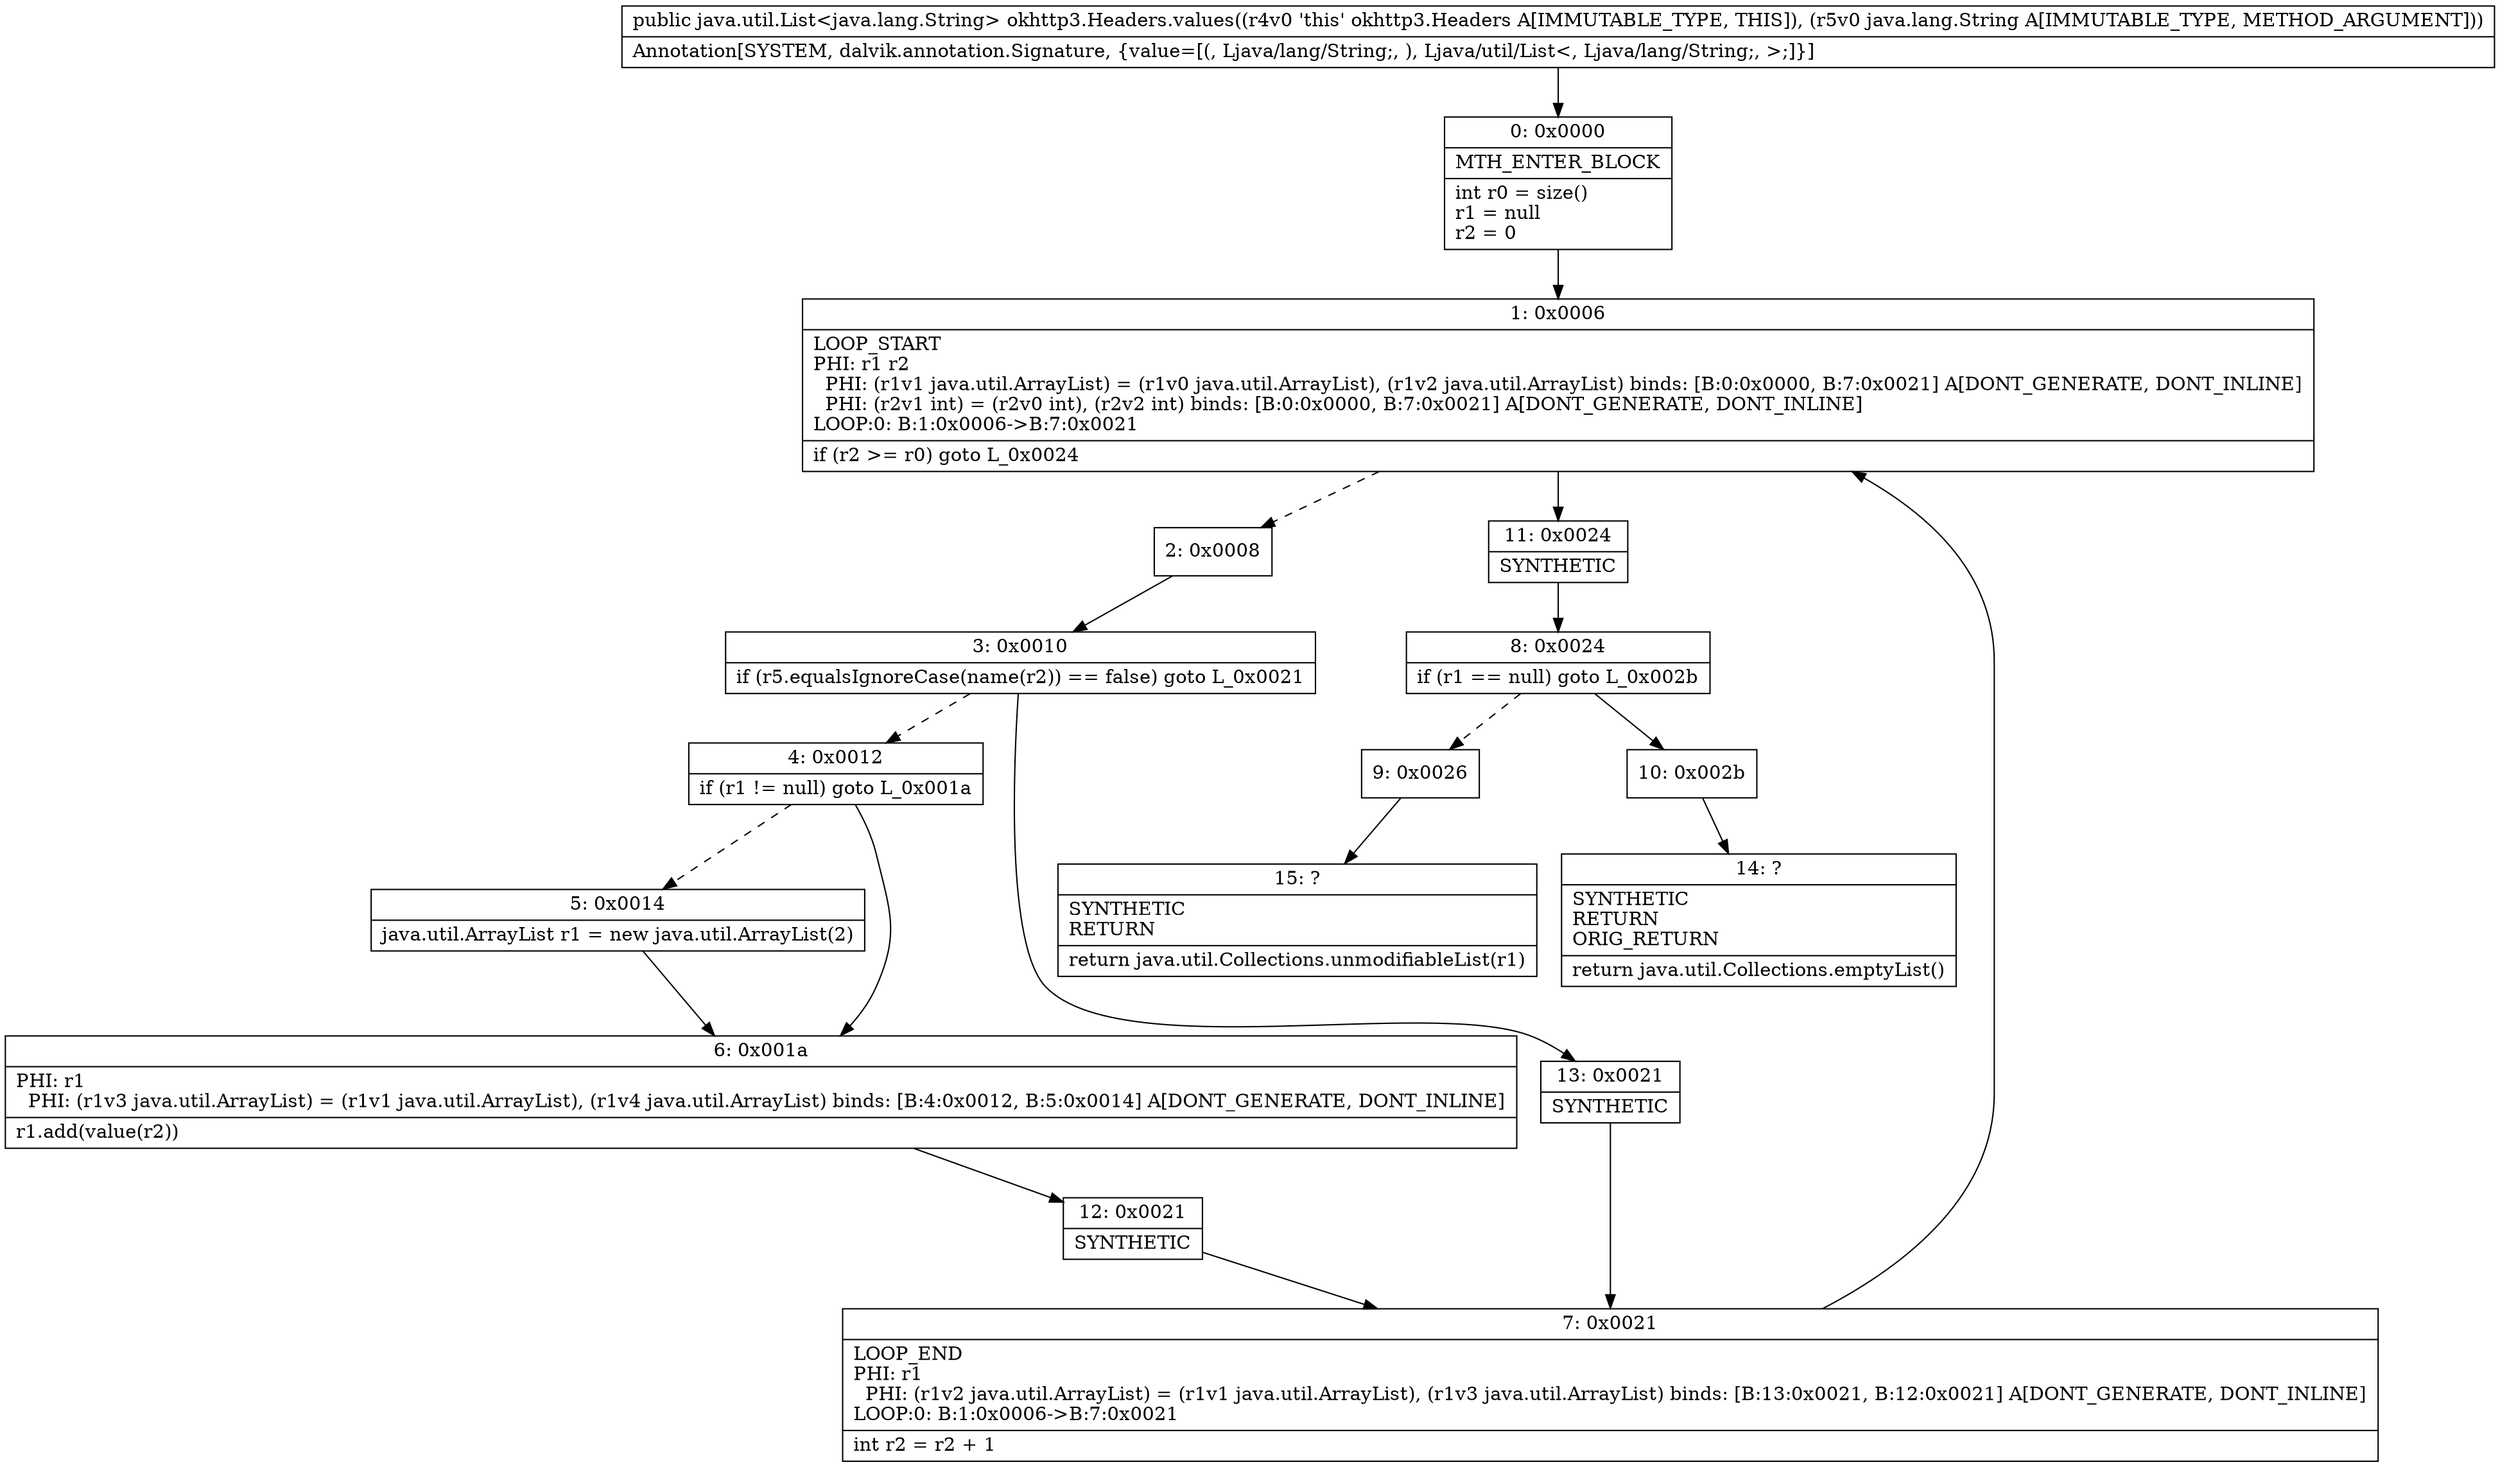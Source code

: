 digraph "CFG forokhttp3.Headers.values(Ljava\/lang\/String;)Ljava\/util\/List;" {
Node_0 [shape=record,label="{0\:\ 0x0000|MTH_ENTER_BLOCK\l|int r0 = size()\lr1 = null\lr2 = 0\l}"];
Node_1 [shape=record,label="{1\:\ 0x0006|LOOP_START\lPHI: r1 r2 \l  PHI: (r1v1 java.util.ArrayList) = (r1v0 java.util.ArrayList), (r1v2 java.util.ArrayList) binds: [B:0:0x0000, B:7:0x0021] A[DONT_GENERATE, DONT_INLINE]\l  PHI: (r2v1 int) = (r2v0 int), (r2v2 int) binds: [B:0:0x0000, B:7:0x0021] A[DONT_GENERATE, DONT_INLINE]\lLOOP:0: B:1:0x0006\-\>B:7:0x0021\l|if (r2 \>= r0) goto L_0x0024\l}"];
Node_2 [shape=record,label="{2\:\ 0x0008}"];
Node_3 [shape=record,label="{3\:\ 0x0010|if (r5.equalsIgnoreCase(name(r2)) == false) goto L_0x0021\l}"];
Node_4 [shape=record,label="{4\:\ 0x0012|if (r1 != null) goto L_0x001a\l}"];
Node_5 [shape=record,label="{5\:\ 0x0014|java.util.ArrayList r1 = new java.util.ArrayList(2)\l}"];
Node_6 [shape=record,label="{6\:\ 0x001a|PHI: r1 \l  PHI: (r1v3 java.util.ArrayList) = (r1v1 java.util.ArrayList), (r1v4 java.util.ArrayList) binds: [B:4:0x0012, B:5:0x0014] A[DONT_GENERATE, DONT_INLINE]\l|r1.add(value(r2))\l}"];
Node_7 [shape=record,label="{7\:\ 0x0021|LOOP_END\lPHI: r1 \l  PHI: (r1v2 java.util.ArrayList) = (r1v1 java.util.ArrayList), (r1v3 java.util.ArrayList) binds: [B:13:0x0021, B:12:0x0021] A[DONT_GENERATE, DONT_INLINE]\lLOOP:0: B:1:0x0006\-\>B:7:0x0021\l|int r2 = r2 + 1\l}"];
Node_8 [shape=record,label="{8\:\ 0x0024|if (r1 == null) goto L_0x002b\l}"];
Node_9 [shape=record,label="{9\:\ 0x0026}"];
Node_10 [shape=record,label="{10\:\ 0x002b}"];
Node_11 [shape=record,label="{11\:\ 0x0024|SYNTHETIC\l}"];
Node_12 [shape=record,label="{12\:\ 0x0021|SYNTHETIC\l}"];
Node_13 [shape=record,label="{13\:\ 0x0021|SYNTHETIC\l}"];
Node_14 [shape=record,label="{14\:\ ?|SYNTHETIC\lRETURN\lORIG_RETURN\l|return java.util.Collections.emptyList()\l}"];
Node_15 [shape=record,label="{15\:\ ?|SYNTHETIC\lRETURN\l|return java.util.Collections.unmodifiableList(r1)\l}"];
MethodNode[shape=record,label="{public java.util.List\<java.lang.String\> okhttp3.Headers.values((r4v0 'this' okhttp3.Headers A[IMMUTABLE_TYPE, THIS]), (r5v0 java.lang.String A[IMMUTABLE_TYPE, METHOD_ARGUMENT]))  | Annotation[SYSTEM, dalvik.annotation.Signature, \{value=[(, Ljava\/lang\/String;, ), Ljava\/util\/List\<, Ljava\/lang\/String;, \>;]\}]\l}"];
MethodNode -> Node_0;
Node_0 -> Node_1;
Node_1 -> Node_2[style=dashed];
Node_1 -> Node_11;
Node_2 -> Node_3;
Node_3 -> Node_4[style=dashed];
Node_3 -> Node_13;
Node_4 -> Node_5[style=dashed];
Node_4 -> Node_6;
Node_5 -> Node_6;
Node_6 -> Node_12;
Node_7 -> Node_1;
Node_8 -> Node_9[style=dashed];
Node_8 -> Node_10;
Node_9 -> Node_15;
Node_10 -> Node_14;
Node_11 -> Node_8;
Node_12 -> Node_7;
Node_13 -> Node_7;
}

